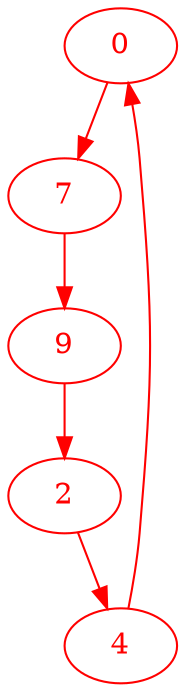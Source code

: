 digraph g{
node [color = red, fontcolor=red]; 0 2 4 7 9 ;
0 -> 7 [color=red] ;
2 -> 4 [color=red] ;
4 -> 0 [color=red] ;
7 -> 9 [color=red] ;
9 -> 2 [color=red] ;
}